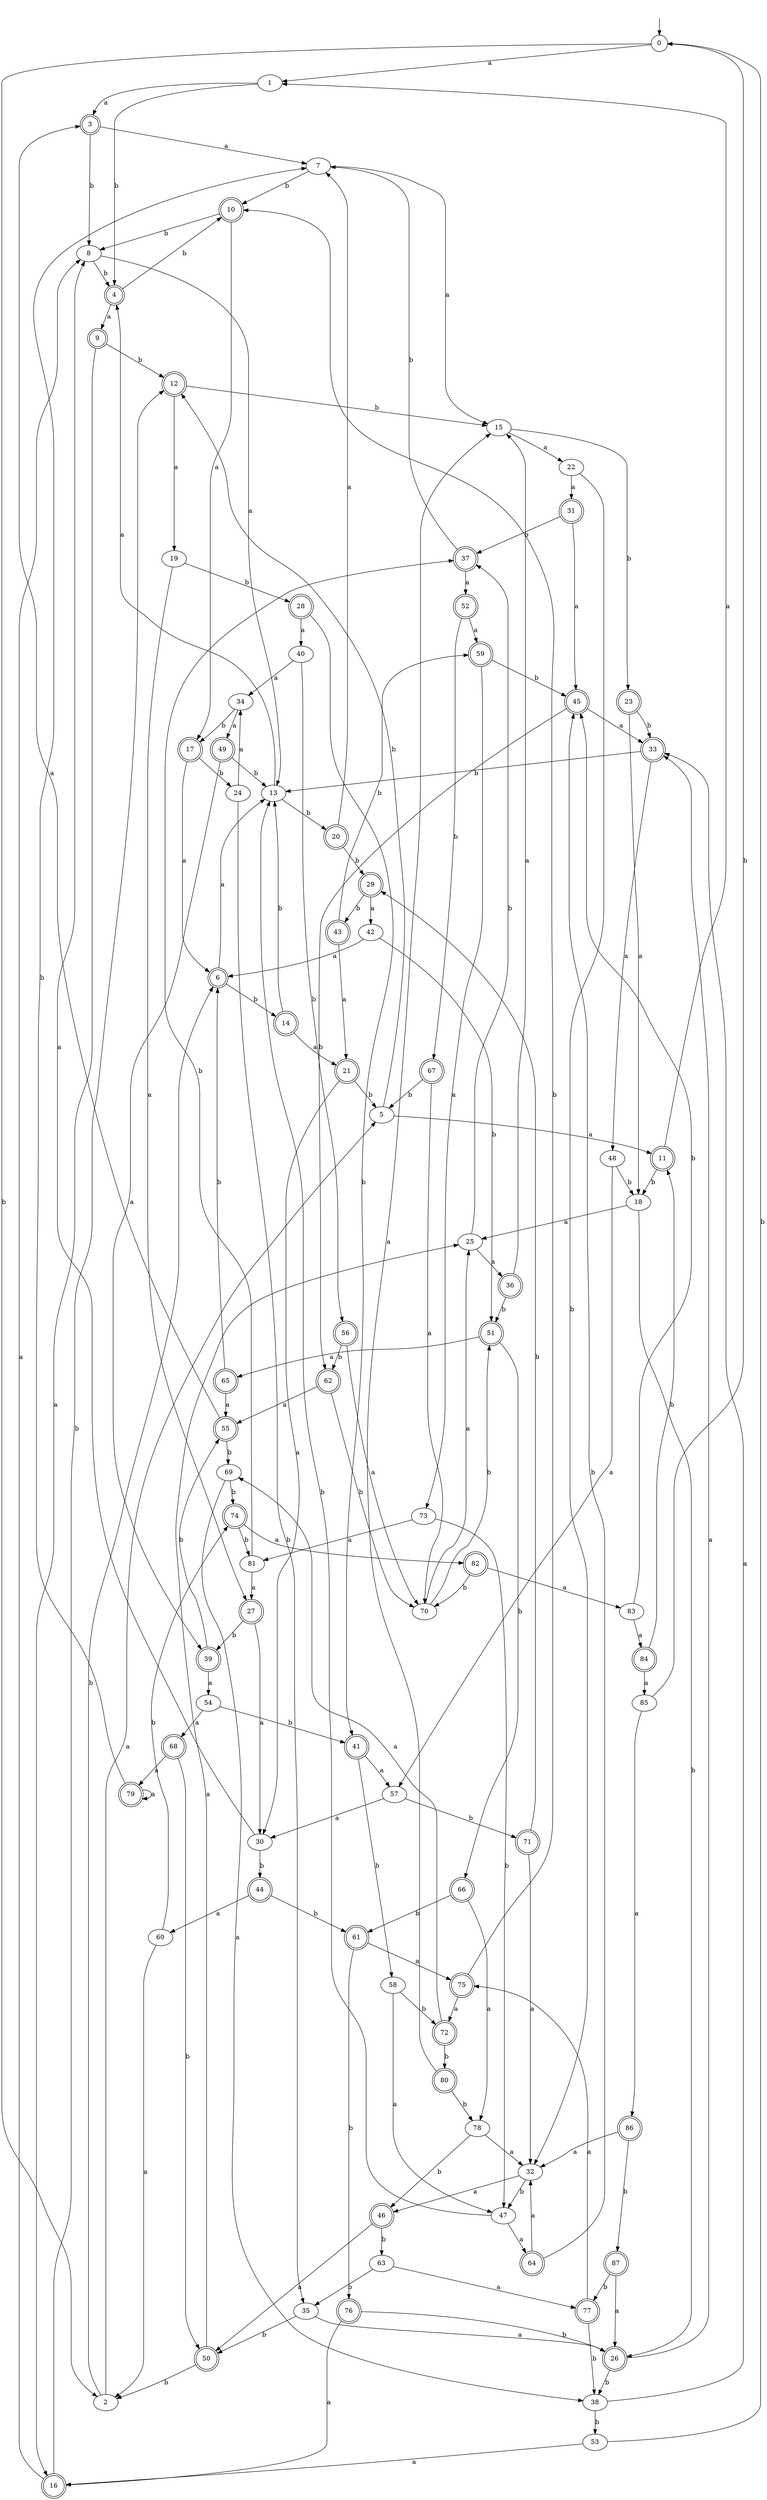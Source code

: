 digraph RandomDFA {
  __start0 [label="", shape=none];
  __start0 -> 0 [label=""];
  0 [shape=circle]
  0 -> 1 [label="a"]
  0 -> 2 [label="b"]
  1
  1 -> 3 [label="a"]
  1 -> 4 [label="b"]
  2
  2 -> 5 [label="a"]
  2 -> 6 [label="b"]
  3 [shape=doublecircle]
  3 -> 7 [label="a"]
  3 -> 8 [label="b"]
  4 [shape=doublecircle]
  4 -> 9 [label="a"]
  4 -> 10 [label="b"]
  5
  5 -> 11 [label="a"]
  5 -> 12 [label="b"]
  6 [shape=doublecircle]
  6 -> 13 [label="a"]
  6 -> 14 [label="b"]
  7
  7 -> 15 [label="a"]
  7 -> 10 [label="b"]
  8
  8 -> 13 [label="a"]
  8 -> 4 [label="b"]
  9 [shape=doublecircle]
  9 -> 16 [label="a"]
  9 -> 12 [label="b"]
  10 [shape=doublecircle]
  10 -> 17 [label="a"]
  10 -> 8 [label="b"]
  11 [shape=doublecircle]
  11 -> 1 [label="a"]
  11 -> 18 [label="b"]
  12 [shape=doublecircle]
  12 -> 19 [label="a"]
  12 -> 15 [label="b"]
  13
  13 -> 4 [label="a"]
  13 -> 20 [label="b"]
  14 [shape=doublecircle]
  14 -> 21 [label="a"]
  14 -> 13 [label="b"]
  15
  15 -> 22 [label="a"]
  15 -> 23 [label="b"]
  16 [shape=doublecircle]
  16 -> 8 [label="a"]
  16 -> 12 [label="b"]
  17 [shape=doublecircle]
  17 -> 6 [label="a"]
  17 -> 24 [label="b"]
  18
  18 -> 25 [label="a"]
  18 -> 26 [label="b"]
  19
  19 -> 27 [label="a"]
  19 -> 28 [label="b"]
  20 [shape=doublecircle]
  20 -> 7 [label="a"]
  20 -> 29 [label="b"]
  21 [shape=doublecircle]
  21 -> 30 [label="a"]
  21 -> 5 [label="b"]
  22
  22 -> 31 [label="a"]
  22 -> 32 [label="b"]
  23 [shape=doublecircle]
  23 -> 18 [label="a"]
  23 -> 33 [label="b"]
  24
  24 -> 34 [label="a"]
  24 -> 35 [label="b"]
  25
  25 -> 36 [label="a"]
  25 -> 37 [label="b"]
  26 [shape=doublecircle]
  26 -> 33 [label="a"]
  26 -> 38 [label="b"]
  27 [shape=doublecircle]
  27 -> 30 [label="a"]
  27 -> 39 [label="b"]
  28 [shape=doublecircle]
  28 -> 40 [label="a"]
  28 -> 41 [label="b"]
  29 [shape=doublecircle]
  29 -> 42 [label="a"]
  29 -> 43 [label="b"]
  30
  30 -> 8 [label="a"]
  30 -> 44 [label="b"]
  31 [shape=doublecircle]
  31 -> 45 [label="a"]
  31 -> 37 [label="b"]
  32
  32 -> 46 [label="a"]
  32 -> 47 [label="b"]
  33 [shape=doublecircle]
  33 -> 48 [label="a"]
  33 -> 13 [label="b"]
  34
  34 -> 49 [label="a"]
  34 -> 17 [label="b"]
  35
  35 -> 26 [label="a"]
  35 -> 50 [label="b"]
  36 [shape=doublecircle]
  36 -> 15 [label="a"]
  36 -> 51 [label="b"]
  37 [shape=doublecircle]
  37 -> 52 [label="a"]
  37 -> 7 [label="b"]
  38
  38 -> 33 [label="a"]
  38 -> 53 [label="b"]
  39 [shape=doublecircle]
  39 -> 54 [label="a"]
  39 -> 55 [label="b"]
  40
  40 -> 34 [label="a"]
  40 -> 56 [label="b"]
  41 [shape=doublecircle]
  41 -> 57 [label="a"]
  41 -> 58 [label="b"]
  42
  42 -> 6 [label="a"]
  42 -> 51 [label="b"]
  43 [shape=doublecircle]
  43 -> 21 [label="a"]
  43 -> 59 [label="b"]
  44 [shape=doublecircle]
  44 -> 60 [label="a"]
  44 -> 61 [label="b"]
  45 [shape=doublecircle]
  45 -> 33 [label="a"]
  45 -> 62 [label="b"]
  46 [shape=doublecircle]
  46 -> 50 [label="a"]
  46 -> 63 [label="b"]
  47
  47 -> 64 [label="a"]
  47 -> 13 [label="b"]
  48
  48 -> 57 [label="a"]
  48 -> 18 [label="b"]
  49 [shape=doublecircle]
  49 -> 39 [label="a"]
  49 -> 13 [label="b"]
  50 [shape=doublecircle]
  50 -> 25 [label="a"]
  50 -> 2 [label="b"]
  51 [shape=doublecircle]
  51 -> 65 [label="a"]
  51 -> 66 [label="b"]
  52 [shape=doublecircle]
  52 -> 59 [label="a"]
  52 -> 67 [label="b"]
  53
  53 -> 16 [label="a"]
  53 -> 0 [label="b"]
  54
  54 -> 68 [label="a"]
  54 -> 41 [label="b"]
  55 [shape=doublecircle]
  55 -> 3 [label="a"]
  55 -> 69 [label="b"]
  56 [shape=doublecircle]
  56 -> 70 [label="a"]
  56 -> 62 [label="b"]
  57
  57 -> 30 [label="a"]
  57 -> 71 [label="b"]
  58
  58 -> 47 [label="a"]
  58 -> 72 [label="b"]
  59 [shape=doublecircle]
  59 -> 73 [label="a"]
  59 -> 45 [label="b"]
  60
  60 -> 2 [label="a"]
  60 -> 74 [label="b"]
  61 [shape=doublecircle]
  61 -> 75 [label="a"]
  61 -> 76 [label="b"]
  62 [shape=doublecircle]
  62 -> 55 [label="a"]
  62 -> 70 [label="b"]
  63
  63 -> 77 [label="a"]
  63 -> 35 [label="b"]
  64 [shape=doublecircle]
  64 -> 32 [label="a"]
  64 -> 45 [label="b"]
  65 [shape=doublecircle]
  65 -> 55 [label="a"]
  65 -> 6 [label="b"]
  66 [shape=doublecircle]
  66 -> 78 [label="a"]
  66 -> 61 [label="b"]
  67 [shape=doublecircle]
  67 -> 70 [label="a"]
  67 -> 5 [label="b"]
  68 [shape=doublecircle]
  68 -> 79 [label="a"]
  68 -> 50 [label="b"]
  69
  69 -> 38 [label="a"]
  69 -> 74 [label="b"]
  70
  70 -> 25 [label="a"]
  70 -> 51 [label="b"]
  71 [shape=doublecircle]
  71 -> 32 [label="a"]
  71 -> 29 [label="b"]
  72 [shape=doublecircle]
  72 -> 69 [label="a"]
  72 -> 80 [label="b"]
  73
  73 -> 81 [label="a"]
  73 -> 47 [label="b"]
  74 [shape=doublecircle]
  74 -> 82 [label="a"]
  74 -> 81 [label="b"]
  75 [shape=doublecircle]
  75 -> 72 [label="a"]
  75 -> 10 [label="b"]
  76 [shape=doublecircle]
  76 -> 16 [label="a"]
  76 -> 26 [label="b"]
  77 [shape=doublecircle]
  77 -> 75 [label="a"]
  77 -> 38 [label="b"]
  78
  78 -> 32 [label="a"]
  78 -> 46 [label="b"]
  79 [shape=doublecircle]
  79 -> 79 [label="a"]
  79 -> 7 [label="b"]
  80 [shape=doublecircle]
  80 -> 15 [label="a"]
  80 -> 78 [label="b"]
  81
  81 -> 27 [label="a"]
  81 -> 37 [label="b"]
  82 [shape=doublecircle]
  82 -> 83 [label="a"]
  82 -> 70 [label="b"]
  83
  83 -> 84 [label="a"]
  83 -> 45 [label="b"]
  84 [shape=doublecircle]
  84 -> 85 [label="a"]
  84 -> 11 [label="b"]
  85
  85 -> 86 [label="a"]
  85 -> 0 [label="b"]
  86 [shape=doublecircle]
  86 -> 32 [label="a"]
  86 -> 87 [label="b"]
  87 [shape=doublecircle]
  87 -> 26 [label="a"]
  87 -> 77 [label="b"]
}
